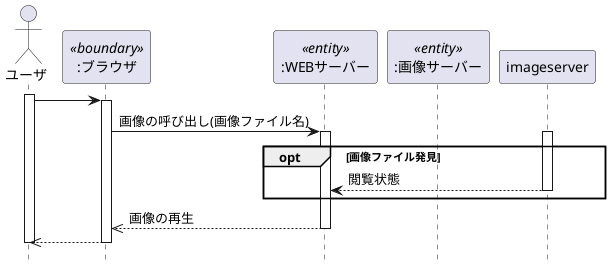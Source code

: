 @startuml 画像検索
hide footbox
actor ユーザ as user
participant ":ブラウザ" as browse <<boundary>>
participant ":WEBサーバー" as webserver <<entity>>
participant ":画像サーバー" as photoserver  <<entity>>

activate user
user -> browse
activate browse
    browse -> webserver: 画像の呼び出し(画像ファイル名)
    activate webserver
   opt 画像ファイル発見
    activate imageserver
    webserver <-- imageserver : 閲覧状態
    deactivate imageserver
    end alt
    browse <<-- webserver:画像の再生
    deactivate webserver
    user <<-- browse
    deactivate user
    deactivate browse
@enduml 